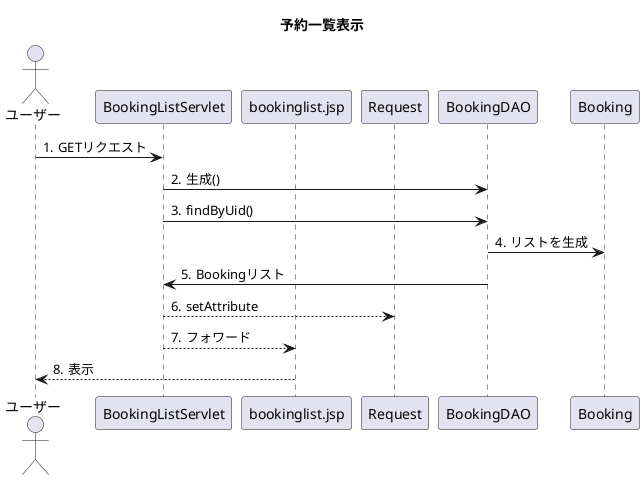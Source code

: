 @startuml
title 予約一覧表示
actor ユーザー
participant BookingListServlet
participant bookinglist.jsp
participant Request
participant BookingDAO
autonumber "#."

ユーザー->BookingListServlet:GETリクエスト
BookingListServlet->BookingDAO:生成()
BookingListServlet->BookingDAO:findByUid()
BookingDAO->Booking:リストを生成
BookingDAO->BookingListServlet:Bookingリスト
BookingListServlet-->Request:setAttribute
BookingListServlet-->bookinglist.jsp:フォワード
bookinglist.jsp-->ユーザー:表示

@enduml